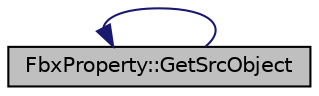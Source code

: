 digraph "FbxProperty::GetSrcObject"
{
  edge [fontname="Helvetica",fontsize="10",labelfontname="Helvetica",labelfontsize="10"];
  node [fontname="Helvetica",fontsize="10",shape=record];
  rankdir="LR";
  Node227 [label="FbxProperty::GetSrcObject",height=0.2,width=0.4,color="black", fillcolor="grey75", style="filled", fontcolor="black"];
  Node227 -> Node227 [dir="back",color="midnightblue",fontsize="10",style="solid",fontname="Helvetica"];
}
